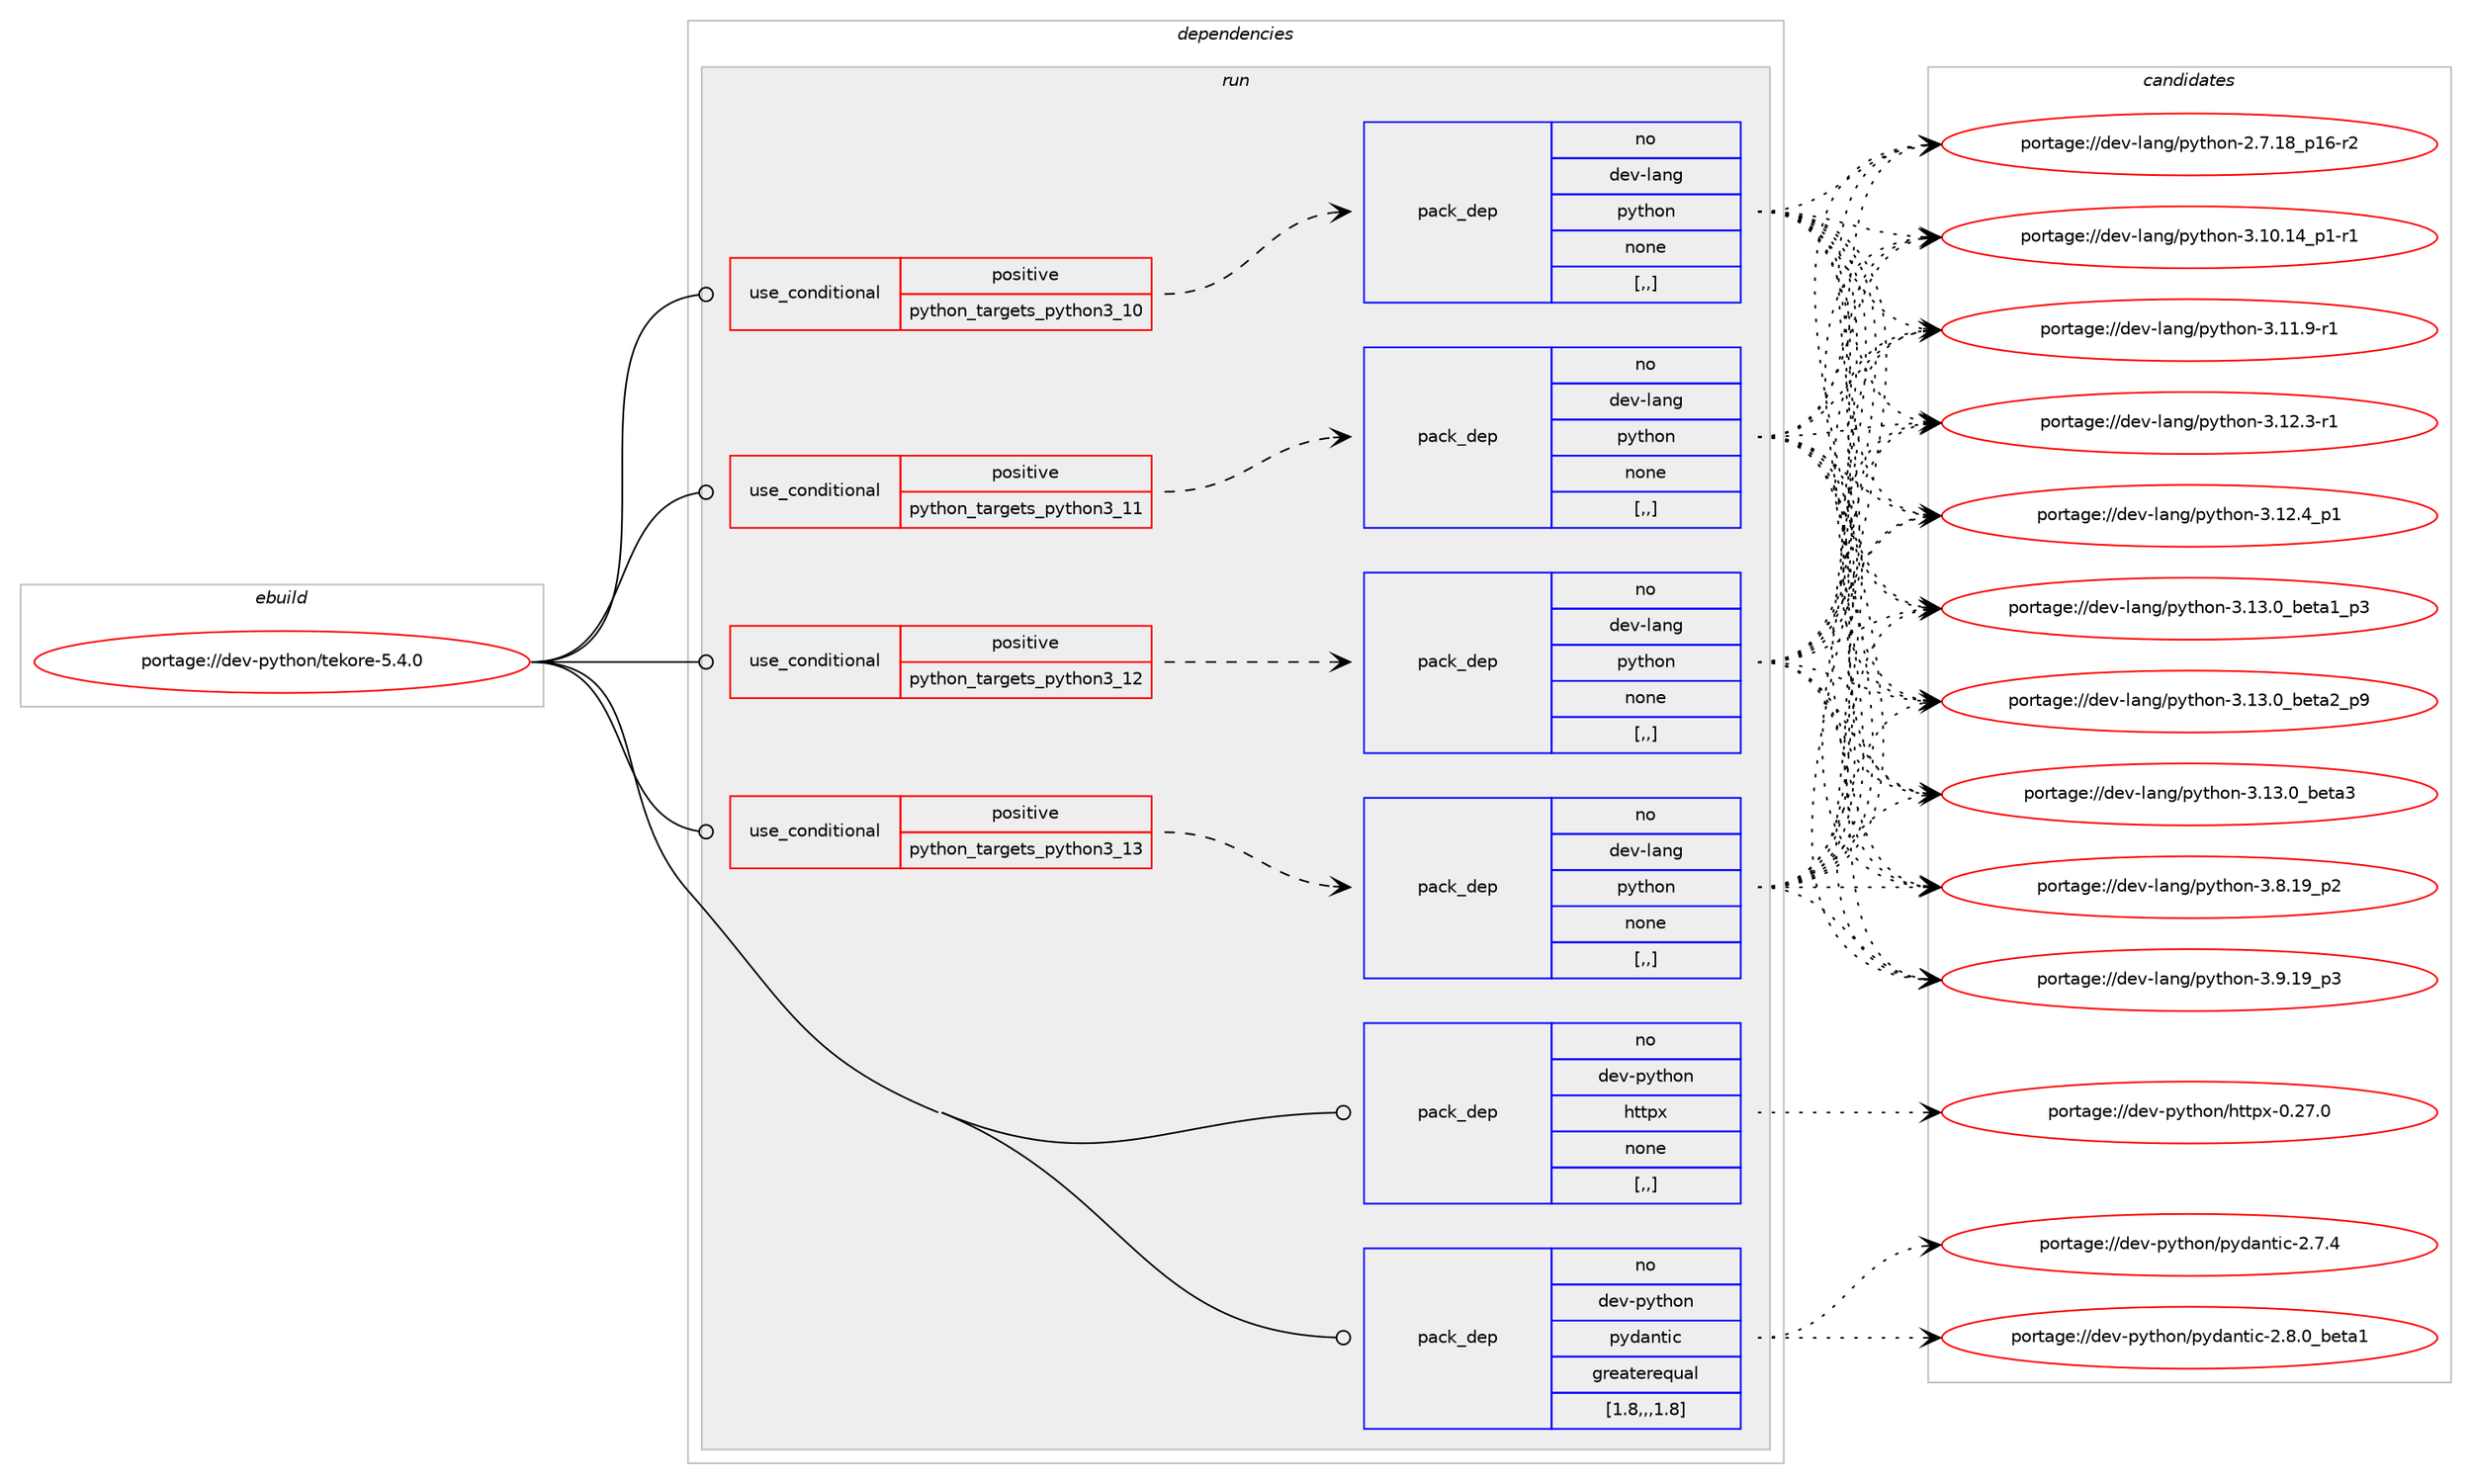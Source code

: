 digraph prolog {

# *************
# Graph options
# *************

newrank=true;
concentrate=true;
compound=true;
graph [rankdir=LR,fontname=Helvetica,fontsize=10,ranksep=1.5];#, ranksep=2.5, nodesep=0.2];
edge  [arrowhead=vee];
node  [fontname=Helvetica,fontsize=10];

# **********
# The ebuild
# **********

subgraph cluster_leftcol {
color=gray;
rank=same;
label=<<i>ebuild</i>>;
id [label="portage://dev-python/tekore-5.4.0", color=red, width=4, href="../dev-python/tekore-5.4.0.svg"];
}

# ****************
# The dependencies
# ****************

subgraph cluster_midcol {
color=gray;
label=<<i>dependencies</i>>;
subgraph cluster_compile {
fillcolor="#eeeeee";
style=filled;
label=<<i>compile</i>>;
}
subgraph cluster_compileandrun {
fillcolor="#eeeeee";
style=filled;
label=<<i>compile and run</i>>;
}
subgraph cluster_run {
fillcolor="#eeeeee";
style=filled;
label=<<i>run</i>>;
subgraph cond39004 {
dependency161128 [label=<<TABLE BORDER="0" CELLBORDER="1" CELLSPACING="0" CELLPADDING="4"><TR><TD ROWSPAN="3" CELLPADDING="10">use_conditional</TD></TR><TR><TD>positive</TD></TR><TR><TD>python_targets_python3_10</TD></TR></TABLE>>, shape=none, color=red];
subgraph pack120886 {
dependency161129 [label=<<TABLE BORDER="0" CELLBORDER="1" CELLSPACING="0" CELLPADDING="4" WIDTH="220"><TR><TD ROWSPAN="6" CELLPADDING="30">pack_dep</TD></TR><TR><TD WIDTH="110">no</TD></TR><TR><TD>dev-lang</TD></TR><TR><TD>python</TD></TR><TR><TD>none</TD></TR><TR><TD>[,,]</TD></TR></TABLE>>, shape=none, color=blue];
}
dependency161128:e -> dependency161129:w [weight=20,style="dashed",arrowhead="vee"];
}
id:e -> dependency161128:w [weight=20,style="solid",arrowhead="odot"];
subgraph cond39005 {
dependency161130 [label=<<TABLE BORDER="0" CELLBORDER="1" CELLSPACING="0" CELLPADDING="4"><TR><TD ROWSPAN="3" CELLPADDING="10">use_conditional</TD></TR><TR><TD>positive</TD></TR><TR><TD>python_targets_python3_11</TD></TR></TABLE>>, shape=none, color=red];
subgraph pack120887 {
dependency161131 [label=<<TABLE BORDER="0" CELLBORDER="1" CELLSPACING="0" CELLPADDING="4" WIDTH="220"><TR><TD ROWSPAN="6" CELLPADDING="30">pack_dep</TD></TR><TR><TD WIDTH="110">no</TD></TR><TR><TD>dev-lang</TD></TR><TR><TD>python</TD></TR><TR><TD>none</TD></TR><TR><TD>[,,]</TD></TR></TABLE>>, shape=none, color=blue];
}
dependency161130:e -> dependency161131:w [weight=20,style="dashed",arrowhead="vee"];
}
id:e -> dependency161130:w [weight=20,style="solid",arrowhead="odot"];
subgraph cond39006 {
dependency161132 [label=<<TABLE BORDER="0" CELLBORDER="1" CELLSPACING="0" CELLPADDING="4"><TR><TD ROWSPAN="3" CELLPADDING="10">use_conditional</TD></TR><TR><TD>positive</TD></TR><TR><TD>python_targets_python3_12</TD></TR></TABLE>>, shape=none, color=red];
subgraph pack120888 {
dependency161133 [label=<<TABLE BORDER="0" CELLBORDER="1" CELLSPACING="0" CELLPADDING="4" WIDTH="220"><TR><TD ROWSPAN="6" CELLPADDING="30">pack_dep</TD></TR><TR><TD WIDTH="110">no</TD></TR><TR><TD>dev-lang</TD></TR><TR><TD>python</TD></TR><TR><TD>none</TD></TR><TR><TD>[,,]</TD></TR></TABLE>>, shape=none, color=blue];
}
dependency161132:e -> dependency161133:w [weight=20,style="dashed",arrowhead="vee"];
}
id:e -> dependency161132:w [weight=20,style="solid",arrowhead="odot"];
subgraph cond39007 {
dependency161134 [label=<<TABLE BORDER="0" CELLBORDER="1" CELLSPACING="0" CELLPADDING="4"><TR><TD ROWSPAN="3" CELLPADDING="10">use_conditional</TD></TR><TR><TD>positive</TD></TR><TR><TD>python_targets_python3_13</TD></TR></TABLE>>, shape=none, color=red];
subgraph pack120889 {
dependency161135 [label=<<TABLE BORDER="0" CELLBORDER="1" CELLSPACING="0" CELLPADDING="4" WIDTH="220"><TR><TD ROWSPAN="6" CELLPADDING="30">pack_dep</TD></TR><TR><TD WIDTH="110">no</TD></TR><TR><TD>dev-lang</TD></TR><TR><TD>python</TD></TR><TR><TD>none</TD></TR><TR><TD>[,,]</TD></TR></TABLE>>, shape=none, color=blue];
}
dependency161134:e -> dependency161135:w [weight=20,style="dashed",arrowhead="vee"];
}
id:e -> dependency161134:w [weight=20,style="solid",arrowhead="odot"];
subgraph pack120890 {
dependency161136 [label=<<TABLE BORDER="0" CELLBORDER="1" CELLSPACING="0" CELLPADDING="4" WIDTH="220"><TR><TD ROWSPAN="6" CELLPADDING="30">pack_dep</TD></TR><TR><TD WIDTH="110">no</TD></TR><TR><TD>dev-python</TD></TR><TR><TD>httpx</TD></TR><TR><TD>none</TD></TR><TR><TD>[,,]</TD></TR></TABLE>>, shape=none, color=blue];
}
id:e -> dependency161136:w [weight=20,style="solid",arrowhead="odot"];
subgraph pack120891 {
dependency161137 [label=<<TABLE BORDER="0" CELLBORDER="1" CELLSPACING="0" CELLPADDING="4" WIDTH="220"><TR><TD ROWSPAN="6" CELLPADDING="30">pack_dep</TD></TR><TR><TD WIDTH="110">no</TD></TR><TR><TD>dev-python</TD></TR><TR><TD>pydantic</TD></TR><TR><TD>greaterequal</TD></TR><TR><TD>[1.8,,,1.8]</TD></TR></TABLE>>, shape=none, color=blue];
}
id:e -> dependency161137:w [weight=20,style="solid",arrowhead="odot"];
}
}

# **************
# The candidates
# **************

subgraph cluster_choices {
rank=same;
color=gray;
label=<<i>candidates</i>>;

subgraph choice120886 {
color=black;
nodesep=1;
choice100101118451089711010347112121116104111110455046554649569511249544511450 [label="portage://dev-lang/python-2.7.18_p16-r2", color=red, width=4,href="../dev-lang/python-2.7.18_p16-r2.svg"];
choice100101118451089711010347112121116104111110455146494846495295112494511449 [label="portage://dev-lang/python-3.10.14_p1-r1", color=red, width=4,href="../dev-lang/python-3.10.14_p1-r1.svg"];
choice100101118451089711010347112121116104111110455146494946574511449 [label="portage://dev-lang/python-3.11.9-r1", color=red, width=4,href="../dev-lang/python-3.11.9-r1.svg"];
choice100101118451089711010347112121116104111110455146495046514511449 [label="portage://dev-lang/python-3.12.3-r1", color=red, width=4,href="../dev-lang/python-3.12.3-r1.svg"];
choice100101118451089711010347112121116104111110455146495046529511249 [label="portage://dev-lang/python-3.12.4_p1", color=red, width=4,href="../dev-lang/python-3.12.4_p1.svg"];
choice10010111845108971101034711212111610411111045514649514648959810111697499511251 [label="portage://dev-lang/python-3.13.0_beta1_p3", color=red, width=4,href="../dev-lang/python-3.13.0_beta1_p3.svg"];
choice10010111845108971101034711212111610411111045514649514648959810111697509511257 [label="portage://dev-lang/python-3.13.0_beta2_p9", color=red, width=4,href="../dev-lang/python-3.13.0_beta2_p9.svg"];
choice1001011184510897110103471121211161041111104551464951464895981011169751 [label="portage://dev-lang/python-3.13.0_beta3", color=red, width=4,href="../dev-lang/python-3.13.0_beta3.svg"];
choice100101118451089711010347112121116104111110455146564649579511250 [label="portage://dev-lang/python-3.8.19_p2", color=red, width=4,href="../dev-lang/python-3.8.19_p2.svg"];
choice100101118451089711010347112121116104111110455146574649579511251 [label="portage://dev-lang/python-3.9.19_p3", color=red, width=4,href="../dev-lang/python-3.9.19_p3.svg"];
dependency161129:e -> choice100101118451089711010347112121116104111110455046554649569511249544511450:w [style=dotted,weight="100"];
dependency161129:e -> choice100101118451089711010347112121116104111110455146494846495295112494511449:w [style=dotted,weight="100"];
dependency161129:e -> choice100101118451089711010347112121116104111110455146494946574511449:w [style=dotted,weight="100"];
dependency161129:e -> choice100101118451089711010347112121116104111110455146495046514511449:w [style=dotted,weight="100"];
dependency161129:e -> choice100101118451089711010347112121116104111110455146495046529511249:w [style=dotted,weight="100"];
dependency161129:e -> choice10010111845108971101034711212111610411111045514649514648959810111697499511251:w [style=dotted,weight="100"];
dependency161129:e -> choice10010111845108971101034711212111610411111045514649514648959810111697509511257:w [style=dotted,weight="100"];
dependency161129:e -> choice1001011184510897110103471121211161041111104551464951464895981011169751:w [style=dotted,weight="100"];
dependency161129:e -> choice100101118451089711010347112121116104111110455146564649579511250:w [style=dotted,weight="100"];
dependency161129:e -> choice100101118451089711010347112121116104111110455146574649579511251:w [style=dotted,weight="100"];
}
subgraph choice120887 {
color=black;
nodesep=1;
choice100101118451089711010347112121116104111110455046554649569511249544511450 [label="portage://dev-lang/python-2.7.18_p16-r2", color=red, width=4,href="../dev-lang/python-2.7.18_p16-r2.svg"];
choice100101118451089711010347112121116104111110455146494846495295112494511449 [label="portage://dev-lang/python-3.10.14_p1-r1", color=red, width=4,href="../dev-lang/python-3.10.14_p1-r1.svg"];
choice100101118451089711010347112121116104111110455146494946574511449 [label="portage://dev-lang/python-3.11.9-r1", color=red, width=4,href="../dev-lang/python-3.11.9-r1.svg"];
choice100101118451089711010347112121116104111110455146495046514511449 [label="portage://dev-lang/python-3.12.3-r1", color=red, width=4,href="../dev-lang/python-3.12.3-r1.svg"];
choice100101118451089711010347112121116104111110455146495046529511249 [label="portage://dev-lang/python-3.12.4_p1", color=red, width=4,href="../dev-lang/python-3.12.4_p1.svg"];
choice10010111845108971101034711212111610411111045514649514648959810111697499511251 [label="portage://dev-lang/python-3.13.0_beta1_p3", color=red, width=4,href="../dev-lang/python-3.13.0_beta1_p3.svg"];
choice10010111845108971101034711212111610411111045514649514648959810111697509511257 [label="portage://dev-lang/python-3.13.0_beta2_p9", color=red, width=4,href="../dev-lang/python-3.13.0_beta2_p9.svg"];
choice1001011184510897110103471121211161041111104551464951464895981011169751 [label="portage://dev-lang/python-3.13.0_beta3", color=red, width=4,href="../dev-lang/python-3.13.0_beta3.svg"];
choice100101118451089711010347112121116104111110455146564649579511250 [label="portage://dev-lang/python-3.8.19_p2", color=red, width=4,href="../dev-lang/python-3.8.19_p2.svg"];
choice100101118451089711010347112121116104111110455146574649579511251 [label="portage://dev-lang/python-3.9.19_p3", color=red, width=4,href="../dev-lang/python-3.9.19_p3.svg"];
dependency161131:e -> choice100101118451089711010347112121116104111110455046554649569511249544511450:w [style=dotted,weight="100"];
dependency161131:e -> choice100101118451089711010347112121116104111110455146494846495295112494511449:w [style=dotted,weight="100"];
dependency161131:e -> choice100101118451089711010347112121116104111110455146494946574511449:w [style=dotted,weight="100"];
dependency161131:e -> choice100101118451089711010347112121116104111110455146495046514511449:w [style=dotted,weight="100"];
dependency161131:e -> choice100101118451089711010347112121116104111110455146495046529511249:w [style=dotted,weight="100"];
dependency161131:e -> choice10010111845108971101034711212111610411111045514649514648959810111697499511251:w [style=dotted,weight="100"];
dependency161131:e -> choice10010111845108971101034711212111610411111045514649514648959810111697509511257:w [style=dotted,weight="100"];
dependency161131:e -> choice1001011184510897110103471121211161041111104551464951464895981011169751:w [style=dotted,weight="100"];
dependency161131:e -> choice100101118451089711010347112121116104111110455146564649579511250:w [style=dotted,weight="100"];
dependency161131:e -> choice100101118451089711010347112121116104111110455146574649579511251:w [style=dotted,weight="100"];
}
subgraph choice120888 {
color=black;
nodesep=1;
choice100101118451089711010347112121116104111110455046554649569511249544511450 [label="portage://dev-lang/python-2.7.18_p16-r2", color=red, width=4,href="../dev-lang/python-2.7.18_p16-r2.svg"];
choice100101118451089711010347112121116104111110455146494846495295112494511449 [label="portage://dev-lang/python-3.10.14_p1-r1", color=red, width=4,href="../dev-lang/python-3.10.14_p1-r1.svg"];
choice100101118451089711010347112121116104111110455146494946574511449 [label="portage://dev-lang/python-3.11.9-r1", color=red, width=4,href="../dev-lang/python-3.11.9-r1.svg"];
choice100101118451089711010347112121116104111110455146495046514511449 [label="portage://dev-lang/python-3.12.3-r1", color=red, width=4,href="../dev-lang/python-3.12.3-r1.svg"];
choice100101118451089711010347112121116104111110455146495046529511249 [label="portage://dev-lang/python-3.12.4_p1", color=red, width=4,href="../dev-lang/python-3.12.4_p1.svg"];
choice10010111845108971101034711212111610411111045514649514648959810111697499511251 [label="portage://dev-lang/python-3.13.0_beta1_p3", color=red, width=4,href="../dev-lang/python-3.13.0_beta1_p3.svg"];
choice10010111845108971101034711212111610411111045514649514648959810111697509511257 [label="portage://dev-lang/python-3.13.0_beta2_p9", color=red, width=4,href="../dev-lang/python-3.13.0_beta2_p9.svg"];
choice1001011184510897110103471121211161041111104551464951464895981011169751 [label="portage://dev-lang/python-3.13.0_beta3", color=red, width=4,href="../dev-lang/python-3.13.0_beta3.svg"];
choice100101118451089711010347112121116104111110455146564649579511250 [label="portage://dev-lang/python-3.8.19_p2", color=red, width=4,href="../dev-lang/python-3.8.19_p2.svg"];
choice100101118451089711010347112121116104111110455146574649579511251 [label="portage://dev-lang/python-3.9.19_p3", color=red, width=4,href="../dev-lang/python-3.9.19_p3.svg"];
dependency161133:e -> choice100101118451089711010347112121116104111110455046554649569511249544511450:w [style=dotted,weight="100"];
dependency161133:e -> choice100101118451089711010347112121116104111110455146494846495295112494511449:w [style=dotted,weight="100"];
dependency161133:e -> choice100101118451089711010347112121116104111110455146494946574511449:w [style=dotted,weight="100"];
dependency161133:e -> choice100101118451089711010347112121116104111110455146495046514511449:w [style=dotted,weight="100"];
dependency161133:e -> choice100101118451089711010347112121116104111110455146495046529511249:w [style=dotted,weight="100"];
dependency161133:e -> choice10010111845108971101034711212111610411111045514649514648959810111697499511251:w [style=dotted,weight="100"];
dependency161133:e -> choice10010111845108971101034711212111610411111045514649514648959810111697509511257:w [style=dotted,weight="100"];
dependency161133:e -> choice1001011184510897110103471121211161041111104551464951464895981011169751:w [style=dotted,weight="100"];
dependency161133:e -> choice100101118451089711010347112121116104111110455146564649579511250:w [style=dotted,weight="100"];
dependency161133:e -> choice100101118451089711010347112121116104111110455146574649579511251:w [style=dotted,weight="100"];
}
subgraph choice120889 {
color=black;
nodesep=1;
choice100101118451089711010347112121116104111110455046554649569511249544511450 [label="portage://dev-lang/python-2.7.18_p16-r2", color=red, width=4,href="../dev-lang/python-2.7.18_p16-r2.svg"];
choice100101118451089711010347112121116104111110455146494846495295112494511449 [label="portage://dev-lang/python-3.10.14_p1-r1", color=red, width=4,href="../dev-lang/python-3.10.14_p1-r1.svg"];
choice100101118451089711010347112121116104111110455146494946574511449 [label="portage://dev-lang/python-3.11.9-r1", color=red, width=4,href="../dev-lang/python-3.11.9-r1.svg"];
choice100101118451089711010347112121116104111110455146495046514511449 [label="portage://dev-lang/python-3.12.3-r1", color=red, width=4,href="../dev-lang/python-3.12.3-r1.svg"];
choice100101118451089711010347112121116104111110455146495046529511249 [label="portage://dev-lang/python-3.12.4_p1", color=red, width=4,href="../dev-lang/python-3.12.4_p1.svg"];
choice10010111845108971101034711212111610411111045514649514648959810111697499511251 [label="portage://dev-lang/python-3.13.0_beta1_p3", color=red, width=4,href="../dev-lang/python-3.13.0_beta1_p3.svg"];
choice10010111845108971101034711212111610411111045514649514648959810111697509511257 [label="portage://dev-lang/python-3.13.0_beta2_p9", color=red, width=4,href="../dev-lang/python-3.13.0_beta2_p9.svg"];
choice1001011184510897110103471121211161041111104551464951464895981011169751 [label="portage://dev-lang/python-3.13.0_beta3", color=red, width=4,href="../dev-lang/python-3.13.0_beta3.svg"];
choice100101118451089711010347112121116104111110455146564649579511250 [label="portage://dev-lang/python-3.8.19_p2", color=red, width=4,href="../dev-lang/python-3.8.19_p2.svg"];
choice100101118451089711010347112121116104111110455146574649579511251 [label="portage://dev-lang/python-3.9.19_p3", color=red, width=4,href="../dev-lang/python-3.9.19_p3.svg"];
dependency161135:e -> choice100101118451089711010347112121116104111110455046554649569511249544511450:w [style=dotted,weight="100"];
dependency161135:e -> choice100101118451089711010347112121116104111110455146494846495295112494511449:w [style=dotted,weight="100"];
dependency161135:e -> choice100101118451089711010347112121116104111110455146494946574511449:w [style=dotted,weight="100"];
dependency161135:e -> choice100101118451089711010347112121116104111110455146495046514511449:w [style=dotted,weight="100"];
dependency161135:e -> choice100101118451089711010347112121116104111110455146495046529511249:w [style=dotted,weight="100"];
dependency161135:e -> choice10010111845108971101034711212111610411111045514649514648959810111697499511251:w [style=dotted,weight="100"];
dependency161135:e -> choice10010111845108971101034711212111610411111045514649514648959810111697509511257:w [style=dotted,weight="100"];
dependency161135:e -> choice1001011184510897110103471121211161041111104551464951464895981011169751:w [style=dotted,weight="100"];
dependency161135:e -> choice100101118451089711010347112121116104111110455146564649579511250:w [style=dotted,weight="100"];
dependency161135:e -> choice100101118451089711010347112121116104111110455146574649579511251:w [style=dotted,weight="100"];
}
subgraph choice120890 {
color=black;
nodesep=1;
choice100101118451121211161041111104710411611611212045484650554648 [label="portage://dev-python/httpx-0.27.0", color=red, width=4,href="../dev-python/httpx-0.27.0.svg"];
dependency161136:e -> choice100101118451121211161041111104710411611611212045484650554648:w [style=dotted,weight="100"];
}
subgraph choice120891 {
color=black;
nodesep=1;
choice10010111845112121116104111110471121211009711011610599455046554652 [label="portage://dev-python/pydantic-2.7.4", color=red, width=4,href="../dev-python/pydantic-2.7.4.svg"];
choice1001011184511212111610411111047112121100971101161059945504656464895981011169749 [label="portage://dev-python/pydantic-2.8.0_beta1", color=red, width=4,href="../dev-python/pydantic-2.8.0_beta1.svg"];
dependency161137:e -> choice10010111845112121116104111110471121211009711011610599455046554652:w [style=dotted,weight="100"];
dependency161137:e -> choice1001011184511212111610411111047112121100971101161059945504656464895981011169749:w [style=dotted,weight="100"];
}
}

}
